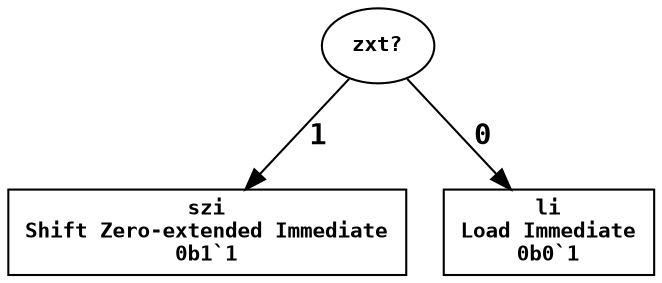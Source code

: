 digraph "Format li" {
  graph [bgcolor="white"];
  node [fontname = "Courier-Bold", fontsize="10pt"];
  edge [fontname = "Courier-Bold"];
  "zxt_6558408" [label = "zxt?", shape = ellipse];
  "zxt_6558408" -> "szi_5158144" [label = "1"];
  "zxt_6558408" -> "li_6973931" [label = "0"];
  "szi_5158144" [label = "szi\nShift Zero-extended Immediate\n0b1`1", shape = rectangle];
  "li_6973931" [label = "li\nLoad Immediate\n0b0`1", shape = rectangle];
}
